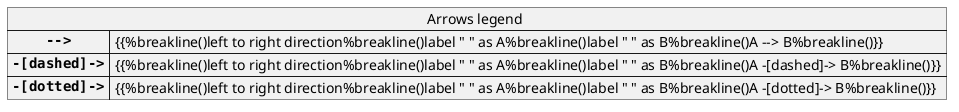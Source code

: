 {
  "sha1": "20p9wxatxe4bnbgi2r1i2wghwpgvcvi",
  "insertion": {
    "when": "2025-05-14T17:43:58.752Z",
    "url": "https://forum.plantuml.net/15172/is-it-possible-to-hide-the-name-of-an-element?show=15178#c15178",
    "user": "The-Lum"
  }
}
@startuml
!procedure $arrow($text)
<font:monospaced.bold>$text</font> => {{%breakline()left to right direction%breakline()label " " as A%breakline()label " " as B%breakline()A $text B%breakline()}}
!endprocedure

map "Arrows legend " as arrows {
$arrow("-->")
$arrow("-[dashed]->")
$arrow("-[dotted]->")
}

@enduml
